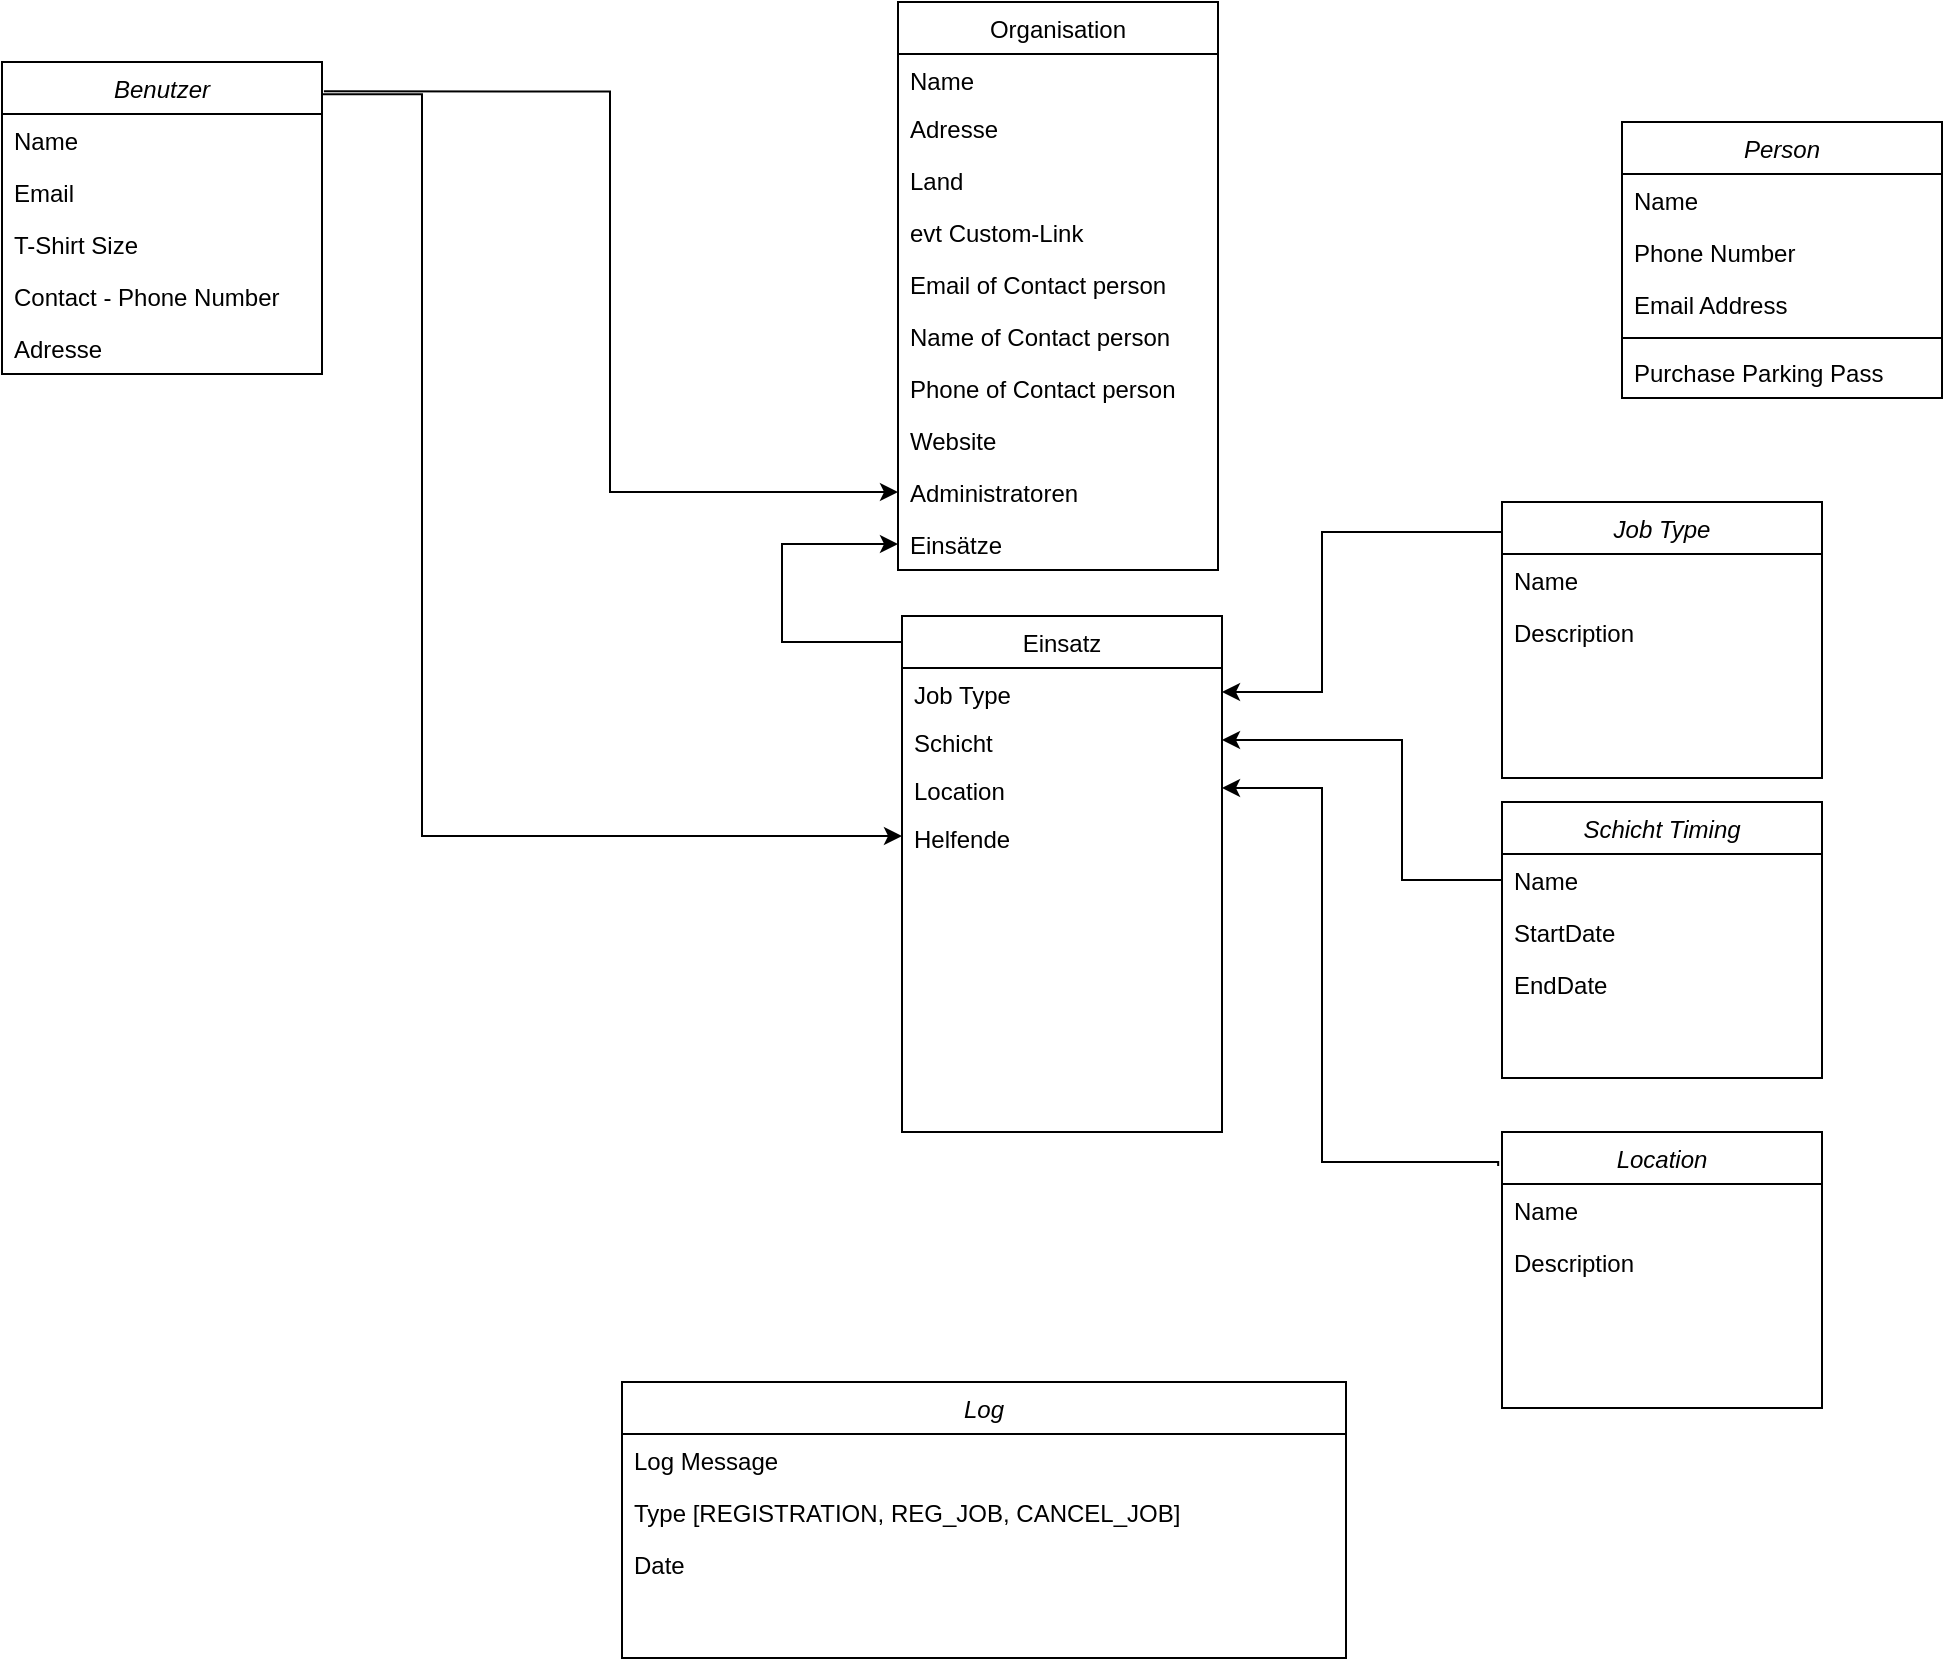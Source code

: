 <mxfile version="26.1.1">
  <diagram id="C5RBs43oDa-KdzZeNtuy" name="Page-1">
    <mxGraphModel dx="1434" dy="836" grid="1" gridSize="10" guides="1" tooltips="1" connect="1" arrows="1" fold="1" page="1" pageScale="1" pageWidth="827" pageHeight="1169" math="0" shadow="0">
      <root>
        <mxCell id="WIyWlLk6GJQsqaUBKTNV-0" />
        <mxCell id="WIyWlLk6GJQsqaUBKTNV-1" parent="WIyWlLk6GJQsqaUBKTNV-0" />
        <mxCell id="N68yvAjHx1ks81kzQY46-58" style="edgeStyle=orthogonalEdgeStyle;rounded=0;orthogonalLoop=1;jettySize=auto;html=1;entryX=0;entryY=0.5;entryDx=0;entryDy=0;exitX=1;exitY=0.103;exitDx=0;exitDy=0;exitPerimeter=0;" edge="1" parent="WIyWlLk6GJQsqaUBKTNV-1" source="zkfFHV4jXpPFQw0GAbJ--0" target="N68yvAjHx1ks81kzQY46-57">
          <mxGeometry relative="1" as="geometry">
            <Array as="points">
              <mxPoint x="270" y="66" />
              <mxPoint x="270" y="437" />
            </Array>
          </mxGeometry>
        </mxCell>
        <mxCell id="zkfFHV4jXpPFQw0GAbJ--0" value="Benutzer" style="swimlane;fontStyle=2;align=center;verticalAlign=top;childLayout=stackLayout;horizontal=1;startSize=26;horizontalStack=0;resizeParent=1;resizeLast=0;collapsible=1;marginBottom=0;rounded=0;shadow=0;strokeWidth=1;" parent="WIyWlLk6GJQsqaUBKTNV-1" vertex="1">
          <mxGeometry x="60" y="50" width="160" height="156" as="geometry">
            <mxRectangle x="230" y="140" width="160" height="26" as="alternateBounds" />
          </mxGeometry>
        </mxCell>
        <mxCell id="zkfFHV4jXpPFQw0GAbJ--1" value="Name" style="text;align=left;verticalAlign=top;spacingLeft=4;spacingRight=4;overflow=hidden;rotatable=0;points=[[0,0.5],[1,0.5]];portConstraint=eastwest;" parent="zkfFHV4jXpPFQw0GAbJ--0" vertex="1">
          <mxGeometry y="26" width="160" height="26" as="geometry" />
        </mxCell>
        <mxCell id="zkfFHV4jXpPFQw0GAbJ--2" value="Email" style="text;align=left;verticalAlign=top;spacingLeft=4;spacingRight=4;overflow=hidden;rotatable=0;points=[[0,0.5],[1,0.5]];portConstraint=eastwest;rounded=0;shadow=0;html=0;" parent="zkfFHV4jXpPFQw0GAbJ--0" vertex="1">
          <mxGeometry y="52" width="160" height="26" as="geometry" />
        </mxCell>
        <mxCell id="zkfFHV4jXpPFQw0GAbJ--3" value="T-Shirt Size" style="text;align=left;verticalAlign=top;spacingLeft=4;spacingRight=4;overflow=hidden;rotatable=0;points=[[0,0.5],[1,0.5]];portConstraint=eastwest;rounded=0;shadow=0;html=0;" parent="zkfFHV4jXpPFQw0GAbJ--0" vertex="1">
          <mxGeometry y="78" width="160" height="26" as="geometry" />
        </mxCell>
        <mxCell id="zkfFHV4jXpPFQw0GAbJ--5" value="Contact - Phone Number" style="text;align=left;verticalAlign=top;spacingLeft=4;spacingRight=4;overflow=hidden;rotatable=0;points=[[0,0.5],[1,0.5]];portConstraint=eastwest;" parent="zkfFHV4jXpPFQw0GAbJ--0" vertex="1">
          <mxGeometry y="104" width="160" height="26" as="geometry" />
        </mxCell>
        <mxCell id="N68yvAjHx1ks81kzQY46-24" value="Adresse" style="text;align=left;verticalAlign=top;spacingLeft=4;spacingRight=4;overflow=hidden;rotatable=0;points=[[0,0.5],[1,0.5]];portConstraint=eastwest;" vertex="1" parent="zkfFHV4jXpPFQw0GAbJ--0">
          <mxGeometry y="130" width="160" height="26" as="geometry" />
        </mxCell>
        <mxCell id="zkfFHV4jXpPFQw0GAbJ--17" value="Organisation" style="swimlane;fontStyle=0;align=center;verticalAlign=top;childLayout=stackLayout;horizontal=1;startSize=26;horizontalStack=0;resizeParent=1;resizeLast=0;collapsible=1;marginBottom=0;rounded=0;shadow=0;strokeWidth=1;" parent="WIyWlLk6GJQsqaUBKTNV-1" vertex="1">
          <mxGeometry x="508" y="20" width="160" height="284" as="geometry">
            <mxRectangle x="550" y="140" width="160" height="26" as="alternateBounds" />
          </mxGeometry>
        </mxCell>
        <mxCell id="zkfFHV4jXpPFQw0GAbJ--18" value="Name    " style="text;align=left;verticalAlign=top;spacingLeft=4;spacingRight=4;overflow=hidden;rotatable=0;points=[[0,0.5],[1,0.5]];portConstraint=eastwest;" parent="zkfFHV4jXpPFQw0GAbJ--17" vertex="1">
          <mxGeometry y="26" width="160" height="24" as="geometry" />
        </mxCell>
        <mxCell id="zkfFHV4jXpPFQw0GAbJ--20" value="Adresse" style="text;align=left;verticalAlign=top;spacingLeft=4;spacingRight=4;overflow=hidden;rotatable=0;points=[[0,0.5],[1,0.5]];portConstraint=eastwest;rounded=0;shadow=0;html=0;" parent="zkfFHV4jXpPFQw0GAbJ--17" vertex="1">
          <mxGeometry y="50" width="160" height="26" as="geometry" />
        </mxCell>
        <mxCell id="zkfFHV4jXpPFQw0GAbJ--21" value="Land" style="text;align=left;verticalAlign=top;spacingLeft=4;spacingRight=4;overflow=hidden;rotatable=0;points=[[0,0.5],[1,0.5]];portConstraint=eastwest;rounded=0;shadow=0;html=0;" parent="zkfFHV4jXpPFQw0GAbJ--17" vertex="1">
          <mxGeometry y="76" width="160" height="26" as="geometry" />
        </mxCell>
        <mxCell id="N68yvAjHx1ks81kzQY46-15" value="evt Custom-Link" style="text;align=left;verticalAlign=top;spacingLeft=4;spacingRight=4;overflow=hidden;rotatable=0;points=[[0,0.5],[1,0.5]];portConstraint=eastwest;rounded=0;shadow=0;html=0;" vertex="1" parent="zkfFHV4jXpPFQw0GAbJ--17">
          <mxGeometry y="102" width="160" height="26" as="geometry" />
        </mxCell>
        <mxCell id="zkfFHV4jXpPFQw0GAbJ--19" value="Email of Contact person" style="text;align=left;verticalAlign=top;spacingLeft=4;spacingRight=4;overflow=hidden;rotatable=0;points=[[0,0.5],[1,0.5]];portConstraint=eastwest;rounded=0;shadow=0;html=0;" parent="zkfFHV4jXpPFQw0GAbJ--17" vertex="1">
          <mxGeometry y="128" width="160" height="26" as="geometry" />
        </mxCell>
        <mxCell id="N68yvAjHx1ks81kzQY46-25" value="Name of Contact person" style="text;align=left;verticalAlign=top;spacingLeft=4;spacingRight=4;overflow=hidden;rotatable=0;points=[[0,0.5],[1,0.5]];portConstraint=eastwest;rounded=0;shadow=0;html=0;" vertex="1" parent="zkfFHV4jXpPFQw0GAbJ--17">
          <mxGeometry y="154" width="160" height="26" as="geometry" />
        </mxCell>
        <mxCell id="N68yvAjHx1ks81kzQY46-27" value="Phone of Contact person" style="text;align=left;verticalAlign=top;spacingLeft=4;spacingRight=4;overflow=hidden;rotatable=0;points=[[0,0.5],[1,0.5]];portConstraint=eastwest;rounded=0;shadow=0;html=0;" vertex="1" parent="zkfFHV4jXpPFQw0GAbJ--17">
          <mxGeometry y="180" width="160" height="26" as="geometry" />
        </mxCell>
        <mxCell id="N68yvAjHx1ks81kzQY46-26" value="Website" style="text;align=left;verticalAlign=top;spacingLeft=4;spacingRight=4;overflow=hidden;rotatable=0;points=[[0,0.5],[1,0.5]];portConstraint=eastwest;rounded=0;shadow=0;html=0;" vertex="1" parent="zkfFHV4jXpPFQw0GAbJ--17">
          <mxGeometry y="206" width="160" height="26" as="geometry" />
        </mxCell>
        <mxCell id="N68yvAjHx1ks81kzQY46-16" value="Administratoren" style="text;align=left;verticalAlign=top;spacingLeft=4;spacingRight=4;overflow=hidden;rotatable=0;points=[[0,0.5],[1,0.5]];portConstraint=eastwest;rounded=0;shadow=0;html=0;" vertex="1" parent="zkfFHV4jXpPFQw0GAbJ--17">
          <mxGeometry y="232" width="160" height="26" as="geometry" />
        </mxCell>
        <mxCell id="N68yvAjHx1ks81kzQY46-55" value="Einsätze" style="text;align=left;verticalAlign=top;spacingLeft=4;spacingRight=4;overflow=hidden;rotatable=0;points=[[0,0.5],[1,0.5]];portConstraint=eastwest;rounded=0;shadow=0;html=0;" vertex="1" parent="zkfFHV4jXpPFQw0GAbJ--17">
          <mxGeometry y="258" width="160" height="26" as="geometry" />
        </mxCell>
        <mxCell id="N68yvAjHx1ks81kzQY46-8" value="Person" style="swimlane;fontStyle=2;align=center;verticalAlign=top;childLayout=stackLayout;horizontal=1;startSize=26;horizontalStack=0;resizeParent=1;resizeLast=0;collapsible=1;marginBottom=0;rounded=0;shadow=0;strokeWidth=1;" vertex="1" parent="WIyWlLk6GJQsqaUBKTNV-1">
          <mxGeometry x="870" y="80" width="160" height="138" as="geometry">
            <mxRectangle x="230" y="140" width="160" height="26" as="alternateBounds" />
          </mxGeometry>
        </mxCell>
        <mxCell id="N68yvAjHx1ks81kzQY46-9" value="Name" style="text;align=left;verticalAlign=top;spacingLeft=4;spacingRight=4;overflow=hidden;rotatable=0;points=[[0,0.5],[1,0.5]];portConstraint=eastwest;" vertex="1" parent="N68yvAjHx1ks81kzQY46-8">
          <mxGeometry y="26" width="160" height="26" as="geometry" />
        </mxCell>
        <mxCell id="N68yvAjHx1ks81kzQY46-10" value="Phone Number" style="text;align=left;verticalAlign=top;spacingLeft=4;spacingRight=4;overflow=hidden;rotatable=0;points=[[0,0.5],[1,0.5]];portConstraint=eastwest;rounded=0;shadow=0;html=0;" vertex="1" parent="N68yvAjHx1ks81kzQY46-8">
          <mxGeometry y="52" width="160" height="26" as="geometry" />
        </mxCell>
        <mxCell id="N68yvAjHx1ks81kzQY46-11" value="Email Address" style="text;align=left;verticalAlign=top;spacingLeft=4;spacingRight=4;overflow=hidden;rotatable=0;points=[[0,0.5],[1,0.5]];portConstraint=eastwest;rounded=0;shadow=0;html=0;" vertex="1" parent="N68yvAjHx1ks81kzQY46-8">
          <mxGeometry y="78" width="160" height="26" as="geometry" />
        </mxCell>
        <mxCell id="N68yvAjHx1ks81kzQY46-12" value="" style="line;html=1;strokeWidth=1;align=left;verticalAlign=middle;spacingTop=-1;spacingLeft=3;spacingRight=3;rotatable=0;labelPosition=right;points=[];portConstraint=eastwest;" vertex="1" parent="N68yvAjHx1ks81kzQY46-8">
          <mxGeometry y="104" width="160" height="8" as="geometry" />
        </mxCell>
        <mxCell id="N68yvAjHx1ks81kzQY46-13" value="Purchase Parking Pass" style="text;align=left;verticalAlign=top;spacingLeft=4;spacingRight=4;overflow=hidden;rotatable=0;points=[[0,0.5],[1,0.5]];portConstraint=eastwest;" vertex="1" parent="N68yvAjHx1ks81kzQY46-8">
          <mxGeometry y="112" width="160" height="26" as="geometry" />
        </mxCell>
        <mxCell id="N68yvAjHx1ks81kzQY46-17" style="edgeStyle=orthogonalEdgeStyle;rounded=0;orthogonalLoop=1;jettySize=auto;html=1;exitX=1.006;exitY=0.094;exitDx=0;exitDy=0;exitPerimeter=0;" edge="1" parent="WIyWlLk6GJQsqaUBKTNV-1" source="zkfFHV4jXpPFQw0GAbJ--0" target="N68yvAjHx1ks81kzQY46-16">
          <mxGeometry relative="1" as="geometry" />
        </mxCell>
        <mxCell id="N68yvAjHx1ks81kzQY46-18" value="Log" style="swimlane;fontStyle=2;align=center;verticalAlign=top;childLayout=stackLayout;horizontal=1;startSize=26;horizontalStack=0;resizeParent=1;resizeLast=0;collapsible=1;marginBottom=0;rounded=0;shadow=0;strokeWidth=1;" vertex="1" parent="WIyWlLk6GJQsqaUBKTNV-1">
          <mxGeometry x="370" y="710" width="362" height="138" as="geometry">
            <mxRectangle x="230" y="140" width="160" height="26" as="alternateBounds" />
          </mxGeometry>
        </mxCell>
        <mxCell id="N68yvAjHx1ks81kzQY46-19" value="Log Message" style="text;align=left;verticalAlign=top;spacingLeft=4;spacingRight=4;overflow=hidden;rotatable=0;points=[[0,0.5],[1,0.5]];portConstraint=eastwest;" vertex="1" parent="N68yvAjHx1ks81kzQY46-18">
          <mxGeometry y="26" width="362" height="26" as="geometry" />
        </mxCell>
        <mxCell id="N68yvAjHx1ks81kzQY46-20" value="Type [REGISTRATION, REG_JOB, CANCEL_JOB]" style="text;align=left;verticalAlign=top;spacingLeft=4;spacingRight=4;overflow=hidden;rotatable=0;points=[[0,0.5],[1,0.5]];portConstraint=eastwest;rounded=0;shadow=0;html=0;" vertex="1" parent="N68yvAjHx1ks81kzQY46-18">
          <mxGeometry y="52" width="362" height="26" as="geometry" />
        </mxCell>
        <mxCell id="N68yvAjHx1ks81kzQY46-21" value="Date" style="text;align=left;verticalAlign=top;spacingLeft=4;spacingRight=4;overflow=hidden;rotatable=0;points=[[0,0.5],[1,0.5]];portConstraint=eastwest;rounded=0;shadow=0;html=0;" vertex="1" parent="N68yvAjHx1ks81kzQY46-18">
          <mxGeometry y="78" width="362" height="26" as="geometry" />
        </mxCell>
        <mxCell id="N68yvAjHx1ks81kzQY46-52" style="edgeStyle=orthogonalEdgeStyle;rounded=0;orthogonalLoop=1;jettySize=auto;html=1;entryX=1;entryY=0.5;entryDx=0;entryDy=0;exitX=0.981;exitY=0.109;exitDx=0;exitDy=0;exitPerimeter=0;" edge="1" parent="WIyWlLk6GJQsqaUBKTNV-1" source="N68yvAjHx1ks81kzQY46-28" target="N68yvAjHx1ks81kzQY46-42">
          <mxGeometry relative="1" as="geometry">
            <Array as="points">
              <mxPoint x="720" y="285" />
              <mxPoint x="720" y="365" />
            </Array>
          </mxGeometry>
        </mxCell>
        <mxCell id="N68yvAjHx1ks81kzQY46-28" value="Job Type" style="swimlane;fontStyle=2;align=center;verticalAlign=top;childLayout=stackLayout;horizontal=1;startSize=26;horizontalStack=0;resizeParent=1;resizeLast=0;collapsible=1;marginBottom=0;rounded=0;shadow=0;strokeWidth=1;" vertex="1" parent="WIyWlLk6GJQsqaUBKTNV-1">
          <mxGeometry x="810" y="270" width="160" height="138" as="geometry">
            <mxRectangle x="230" y="140" width="160" height="26" as="alternateBounds" />
          </mxGeometry>
        </mxCell>
        <mxCell id="N68yvAjHx1ks81kzQY46-29" value="Name" style="text;align=left;verticalAlign=top;spacingLeft=4;spacingRight=4;overflow=hidden;rotatable=0;points=[[0,0.5],[1,0.5]];portConstraint=eastwest;" vertex="1" parent="N68yvAjHx1ks81kzQY46-28">
          <mxGeometry y="26" width="160" height="26" as="geometry" />
        </mxCell>
        <mxCell id="N68yvAjHx1ks81kzQY46-33" value="Description " style="text;align=left;verticalAlign=top;spacingLeft=4;spacingRight=4;overflow=hidden;rotatable=0;points=[[0,0.5],[1,0.5]];portConstraint=eastwest;" vertex="1" parent="N68yvAjHx1ks81kzQY46-28">
          <mxGeometry y="52" width="160" height="26" as="geometry" />
        </mxCell>
        <mxCell id="N68yvAjHx1ks81kzQY46-60" style="edgeStyle=orthogonalEdgeStyle;rounded=0;orthogonalLoop=1;jettySize=auto;html=1;entryX=1;entryY=0.5;entryDx=0;entryDy=0;exitX=-0.012;exitY=0.123;exitDx=0;exitDy=0;exitPerimeter=0;" edge="1" parent="WIyWlLk6GJQsqaUBKTNV-1" source="N68yvAjHx1ks81kzQY46-34" target="N68yvAjHx1ks81kzQY46-59">
          <mxGeometry relative="1" as="geometry">
            <Array as="points">
              <mxPoint x="808" y="600" />
              <mxPoint x="720" y="600" />
              <mxPoint x="720" y="413" />
            </Array>
          </mxGeometry>
        </mxCell>
        <mxCell id="N68yvAjHx1ks81kzQY46-34" value="Location" style="swimlane;fontStyle=2;align=center;verticalAlign=top;childLayout=stackLayout;horizontal=1;startSize=26;horizontalStack=0;resizeParent=1;resizeLast=0;collapsible=1;marginBottom=0;rounded=0;shadow=0;strokeWidth=1;" vertex="1" parent="WIyWlLk6GJQsqaUBKTNV-1">
          <mxGeometry x="810" y="585" width="160" height="138" as="geometry">
            <mxRectangle x="230" y="140" width="160" height="26" as="alternateBounds" />
          </mxGeometry>
        </mxCell>
        <mxCell id="N68yvAjHx1ks81kzQY46-35" value="Name" style="text;align=left;verticalAlign=top;spacingLeft=4;spacingRight=4;overflow=hidden;rotatable=0;points=[[0,0.5],[1,0.5]];portConstraint=eastwest;" vertex="1" parent="N68yvAjHx1ks81kzQY46-34">
          <mxGeometry y="26" width="160" height="26" as="geometry" />
        </mxCell>
        <mxCell id="N68yvAjHx1ks81kzQY46-36" value="Description " style="text;align=left;verticalAlign=top;spacingLeft=4;spacingRight=4;overflow=hidden;rotatable=0;points=[[0,0.5],[1,0.5]];portConstraint=eastwest;" vertex="1" parent="N68yvAjHx1ks81kzQY46-34">
          <mxGeometry y="52" width="160" height="26" as="geometry" />
        </mxCell>
        <mxCell id="N68yvAjHx1ks81kzQY46-37" value="Schicht Timing" style="swimlane;fontStyle=2;align=center;verticalAlign=top;childLayout=stackLayout;horizontal=1;startSize=26;horizontalStack=0;resizeParent=1;resizeLast=0;collapsible=1;marginBottom=0;rounded=0;shadow=0;strokeWidth=1;" vertex="1" parent="WIyWlLk6GJQsqaUBKTNV-1">
          <mxGeometry x="810" y="420" width="160" height="138" as="geometry">
            <mxRectangle x="230" y="140" width="160" height="26" as="alternateBounds" />
          </mxGeometry>
        </mxCell>
        <mxCell id="N68yvAjHx1ks81kzQY46-38" value="Name" style="text;align=left;verticalAlign=top;spacingLeft=4;spacingRight=4;overflow=hidden;rotatable=0;points=[[0,0.5],[1,0.5]];portConstraint=eastwest;" vertex="1" parent="N68yvAjHx1ks81kzQY46-37">
          <mxGeometry y="26" width="160" height="26" as="geometry" />
        </mxCell>
        <mxCell id="N68yvAjHx1ks81kzQY46-39" value="StartDate" style="text;align=left;verticalAlign=top;spacingLeft=4;spacingRight=4;overflow=hidden;rotatable=0;points=[[0,0.5],[1,0.5]];portConstraint=eastwest;" vertex="1" parent="N68yvAjHx1ks81kzQY46-37">
          <mxGeometry y="52" width="160" height="26" as="geometry" />
        </mxCell>
        <mxCell id="N68yvAjHx1ks81kzQY46-40" value="EndDate" style="text;align=left;verticalAlign=top;spacingLeft=4;spacingRight=4;overflow=hidden;rotatable=0;points=[[0,0.5],[1,0.5]];portConstraint=eastwest;" vertex="1" parent="N68yvAjHx1ks81kzQY46-37">
          <mxGeometry y="78" width="160" height="26" as="geometry" />
        </mxCell>
        <mxCell id="N68yvAjHx1ks81kzQY46-56" style="edgeStyle=orthogonalEdgeStyle;rounded=0;orthogonalLoop=1;jettySize=auto;html=1;entryX=0;entryY=0.5;entryDx=0;entryDy=0;exitX=0;exitY=0.043;exitDx=0;exitDy=0;exitPerimeter=0;" edge="1" parent="WIyWlLk6GJQsqaUBKTNV-1" source="N68yvAjHx1ks81kzQY46-41" target="N68yvAjHx1ks81kzQY46-55">
          <mxGeometry relative="1" as="geometry">
            <Array as="points">
              <mxPoint x="510" y="340" />
              <mxPoint x="450" y="340" />
              <mxPoint x="450" y="291" />
            </Array>
          </mxGeometry>
        </mxCell>
        <mxCell id="N68yvAjHx1ks81kzQY46-41" value="Einsatz" style="swimlane;fontStyle=0;align=center;verticalAlign=top;childLayout=stackLayout;horizontal=1;startSize=26;horizontalStack=0;resizeParent=1;resizeLast=0;collapsible=1;marginBottom=0;rounded=0;shadow=0;strokeWidth=1;" vertex="1" parent="WIyWlLk6GJQsqaUBKTNV-1">
          <mxGeometry x="510" y="327" width="160" height="258" as="geometry">
            <mxRectangle x="550" y="140" width="160" height="26" as="alternateBounds" />
          </mxGeometry>
        </mxCell>
        <mxCell id="N68yvAjHx1ks81kzQY46-42" value="Job Type" style="text;align=left;verticalAlign=top;spacingLeft=4;spacingRight=4;overflow=hidden;rotatable=0;points=[[0,0.5],[1,0.5]];portConstraint=eastwest;" vertex="1" parent="N68yvAjHx1ks81kzQY46-41">
          <mxGeometry y="26" width="160" height="24" as="geometry" />
        </mxCell>
        <mxCell id="N68yvAjHx1ks81kzQY46-53" value="Schicht" style="text;align=left;verticalAlign=top;spacingLeft=4;spacingRight=4;overflow=hidden;rotatable=0;points=[[0,0.5],[1,0.5]];portConstraint=eastwest;" vertex="1" parent="N68yvAjHx1ks81kzQY46-41">
          <mxGeometry y="50" width="160" height="24" as="geometry" />
        </mxCell>
        <mxCell id="N68yvAjHx1ks81kzQY46-59" value="Location" style="text;align=left;verticalAlign=top;spacingLeft=4;spacingRight=4;overflow=hidden;rotatable=0;points=[[0,0.5],[1,0.5]];portConstraint=eastwest;" vertex="1" parent="N68yvAjHx1ks81kzQY46-41">
          <mxGeometry y="74" width="160" height="24" as="geometry" />
        </mxCell>
        <mxCell id="N68yvAjHx1ks81kzQY46-57" value="Helfende" style="text;align=left;verticalAlign=top;spacingLeft=4;spacingRight=4;overflow=hidden;rotatable=0;points=[[0,0.5],[1,0.5]];portConstraint=eastwest;" vertex="1" parent="N68yvAjHx1ks81kzQY46-41">
          <mxGeometry y="98" width="160" height="24" as="geometry" />
        </mxCell>
        <mxCell id="N68yvAjHx1ks81kzQY46-54" style="edgeStyle=orthogonalEdgeStyle;rounded=0;orthogonalLoop=1;jettySize=auto;html=1;entryX=1;entryY=0.5;entryDx=0;entryDy=0;" edge="1" parent="WIyWlLk6GJQsqaUBKTNV-1" source="N68yvAjHx1ks81kzQY46-38" target="N68yvAjHx1ks81kzQY46-53">
          <mxGeometry relative="1" as="geometry">
            <Array as="points">
              <mxPoint x="760" y="459" />
              <mxPoint x="760" y="389" />
            </Array>
          </mxGeometry>
        </mxCell>
      </root>
    </mxGraphModel>
  </diagram>
</mxfile>
